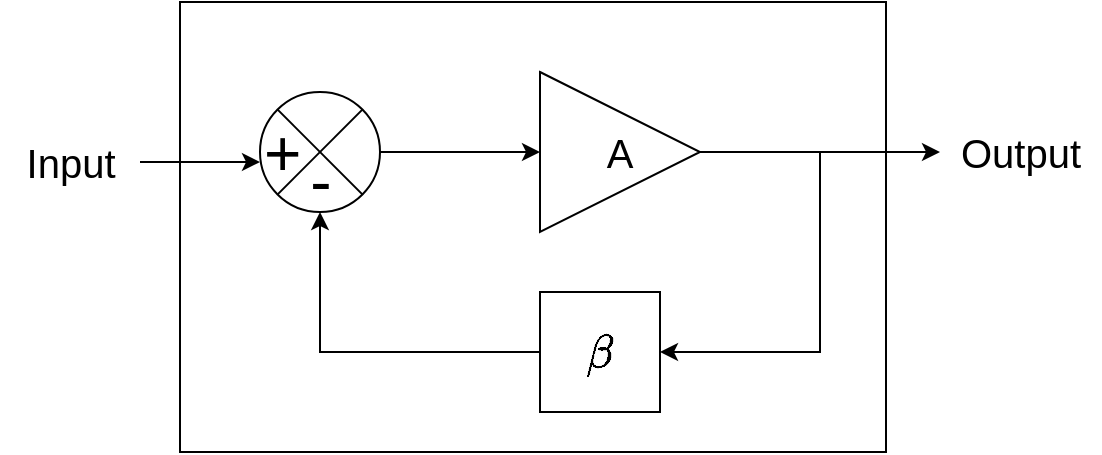 <mxfile version="24.3.1" type="github">
  <diagram name="Page-1" id="milYkLg96uxCiUISAmhT">
    <mxGraphModel dx="635" dy="331" grid="1" gridSize="10" guides="1" tooltips="1" connect="1" arrows="1" fold="1" page="1" pageScale="1" pageWidth="850" pageHeight="1100" math="1" shadow="0">
      <root>
        <mxCell id="0" />
        <mxCell id="1" parent="0" />
        <mxCell id="NcG4sBHDOAafFcYKclui-20" value="" style="rounded=0;whiteSpace=wrap;html=1;" parent="1" vertex="1">
          <mxGeometry x="260" y="95" width="353" height="225" as="geometry" />
        </mxCell>
        <mxCell id="NcG4sBHDOAafFcYKclui-6" style="edgeStyle=orthogonalEdgeStyle;rounded=0;orthogonalLoop=1;jettySize=auto;html=1;exitX=1;exitY=0.5;exitDx=0;exitDy=0;entryX=0;entryY=0.5;entryDx=0;entryDy=0;" parent="1" source="NcG4sBHDOAafFcYKclui-1" edge="1">
          <mxGeometry relative="1" as="geometry">
            <mxPoint x="440" y="170" as="targetPoint" />
          </mxGeometry>
        </mxCell>
        <mxCell id="NcG4sBHDOAafFcYKclui-1" value="" style="shape=sumEllipse;perimeter=ellipsePerimeter;whiteSpace=wrap;html=1;backgroundOutline=1;" parent="1" vertex="1">
          <mxGeometry x="300" y="140" width="60" height="60" as="geometry" />
        </mxCell>
        <mxCell id="NcG4sBHDOAafFcYKclui-2" value="&lt;div style=&quot;font-size: 32px;&quot;&gt;&lt;font style=&quot;font-size: 32px;&quot;&gt;-&lt;/font&gt;&lt;/div&gt;" style="text;html=1;align=center;verticalAlign=middle;resizable=0;points=[];autosize=1;strokeColor=none;fillColor=none;" parent="1" vertex="1">
          <mxGeometry x="315" y="160" width="30" height="50" as="geometry" />
        </mxCell>
        <mxCell id="NcG4sBHDOAafFcYKclui-3" value="&lt;font style=&quot;font-size: 32px;&quot;&gt;+&lt;br&gt;&lt;/font&gt;" style="text;whiteSpace=wrap;html=1;" parent="1" vertex="1">
          <mxGeometry x="300" y="145" width="30" height="40" as="geometry" />
        </mxCell>
        <mxCell id="NcG4sBHDOAafFcYKclui-8" style="edgeStyle=orthogonalEdgeStyle;rounded=0;orthogonalLoop=1;jettySize=auto;html=1;exitX=1;exitY=0.5;exitDx=0;exitDy=0;entryX=1;entryY=0.5;entryDx=0;entryDy=0;" parent="1" target="NcG4sBHDOAafFcYKclui-7" edge="1">
          <mxGeometry relative="1" as="geometry">
            <mxPoint x="520" y="170" as="sourcePoint" />
            <Array as="points">
              <mxPoint x="580" y="170" />
              <mxPoint x="580" y="270" />
            </Array>
          </mxGeometry>
        </mxCell>
        <mxCell id="NcG4sBHDOAafFcYKclui-11" style="edgeStyle=orthogonalEdgeStyle;rounded=0;orthogonalLoop=1;jettySize=auto;html=1;exitX=0;exitY=0.5;exitDx=0;exitDy=0;entryX=0.5;entryY=1;entryDx=0;entryDy=0;" parent="1" source="NcG4sBHDOAafFcYKclui-7" target="NcG4sBHDOAafFcYKclui-1" edge="1">
          <mxGeometry relative="1" as="geometry" />
        </mxCell>
        <mxCell id="NcG4sBHDOAafFcYKclui-7" value="&lt;div style=&quot;font-size: 20px;&quot;&gt;$$\beta$$&lt;/div&gt;" style="whiteSpace=wrap;html=1;aspect=fixed;" parent="1" vertex="1">
          <mxGeometry x="440" y="240" width="60" height="60" as="geometry" />
        </mxCell>
        <mxCell id="NcG4sBHDOAafFcYKclui-13" style="edgeStyle=orthogonalEdgeStyle;rounded=0;orthogonalLoop=1;jettySize=auto;html=1;entryX=0;entryY=0.75;entryDx=0;entryDy=0;" parent="1" source="NcG4sBHDOAafFcYKclui-12" target="NcG4sBHDOAafFcYKclui-3" edge="1">
          <mxGeometry relative="1" as="geometry" />
        </mxCell>
        <mxCell id="NcG4sBHDOAafFcYKclui-12" value="&lt;font style=&quot;font-size: 20px;&quot;&gt;Input&lt;/font&gt;" style="text;html=1;align=center;verticalAlign=middle;resizable=0;points=[];autosize=1;strokeColor=none;fillColor=none;" parent="1" vertex="1">
          <mxGeometry x="170" y="155" width="70" height="40" as="geometry" />
        </mxCell>
        <mxCell id="NcG4sBHDOAafFcYKclui-14" value="&lt;div style=&quot;font-size: 13px;&quot;&gt;&lt;font style=&quot;font-size: 20px;&quot;&gt;Output&lt;/font&gt;&lt;/div&gt;" style="text;html=1;align=center;verticalAlign=middle;resizable=0;points=[];autosize=1;strokeColor=none;fillColor=none;" parent="1" vertex="1">
          <mxGeometry x="640" y="150" width="80" height="40" as="geometry" />
        </mxCell>
        <mxCell id="NcG4sBHDOAafFcYKclui-18" style="edgeStyle=orthogonalEdgeStyle;rounded=0;orthogonalLoop=1;jettySize=auto;html=1;exitX=1;exitY=0.5;exitDx=0;exitDy=0;" parent="1" source="NcG4sBHDOAafFcYKclui-16" target="NcG4sBHDOAafFcYKclui-14" edge="1">
          <mxGeometry relative="1" as="geometry" />
        </mxCell>
        <mxCell id="NcG4sBHDOAafFcYKclui-16" value="&lt;font style=&quot;font-size: 20px;&quot;&gt;A&lt;/font&gt;" style="triangle;whiteSpace=wrap;html=1;align=center;flipH=0;" parent="1" vertex="1">
          <mxGeometry x="440" y="130" width="80" height="80" as="geometry" />
        </mxCell>
      </root>
    </mxGraphModel>
  </diagram>
</mxfile>
